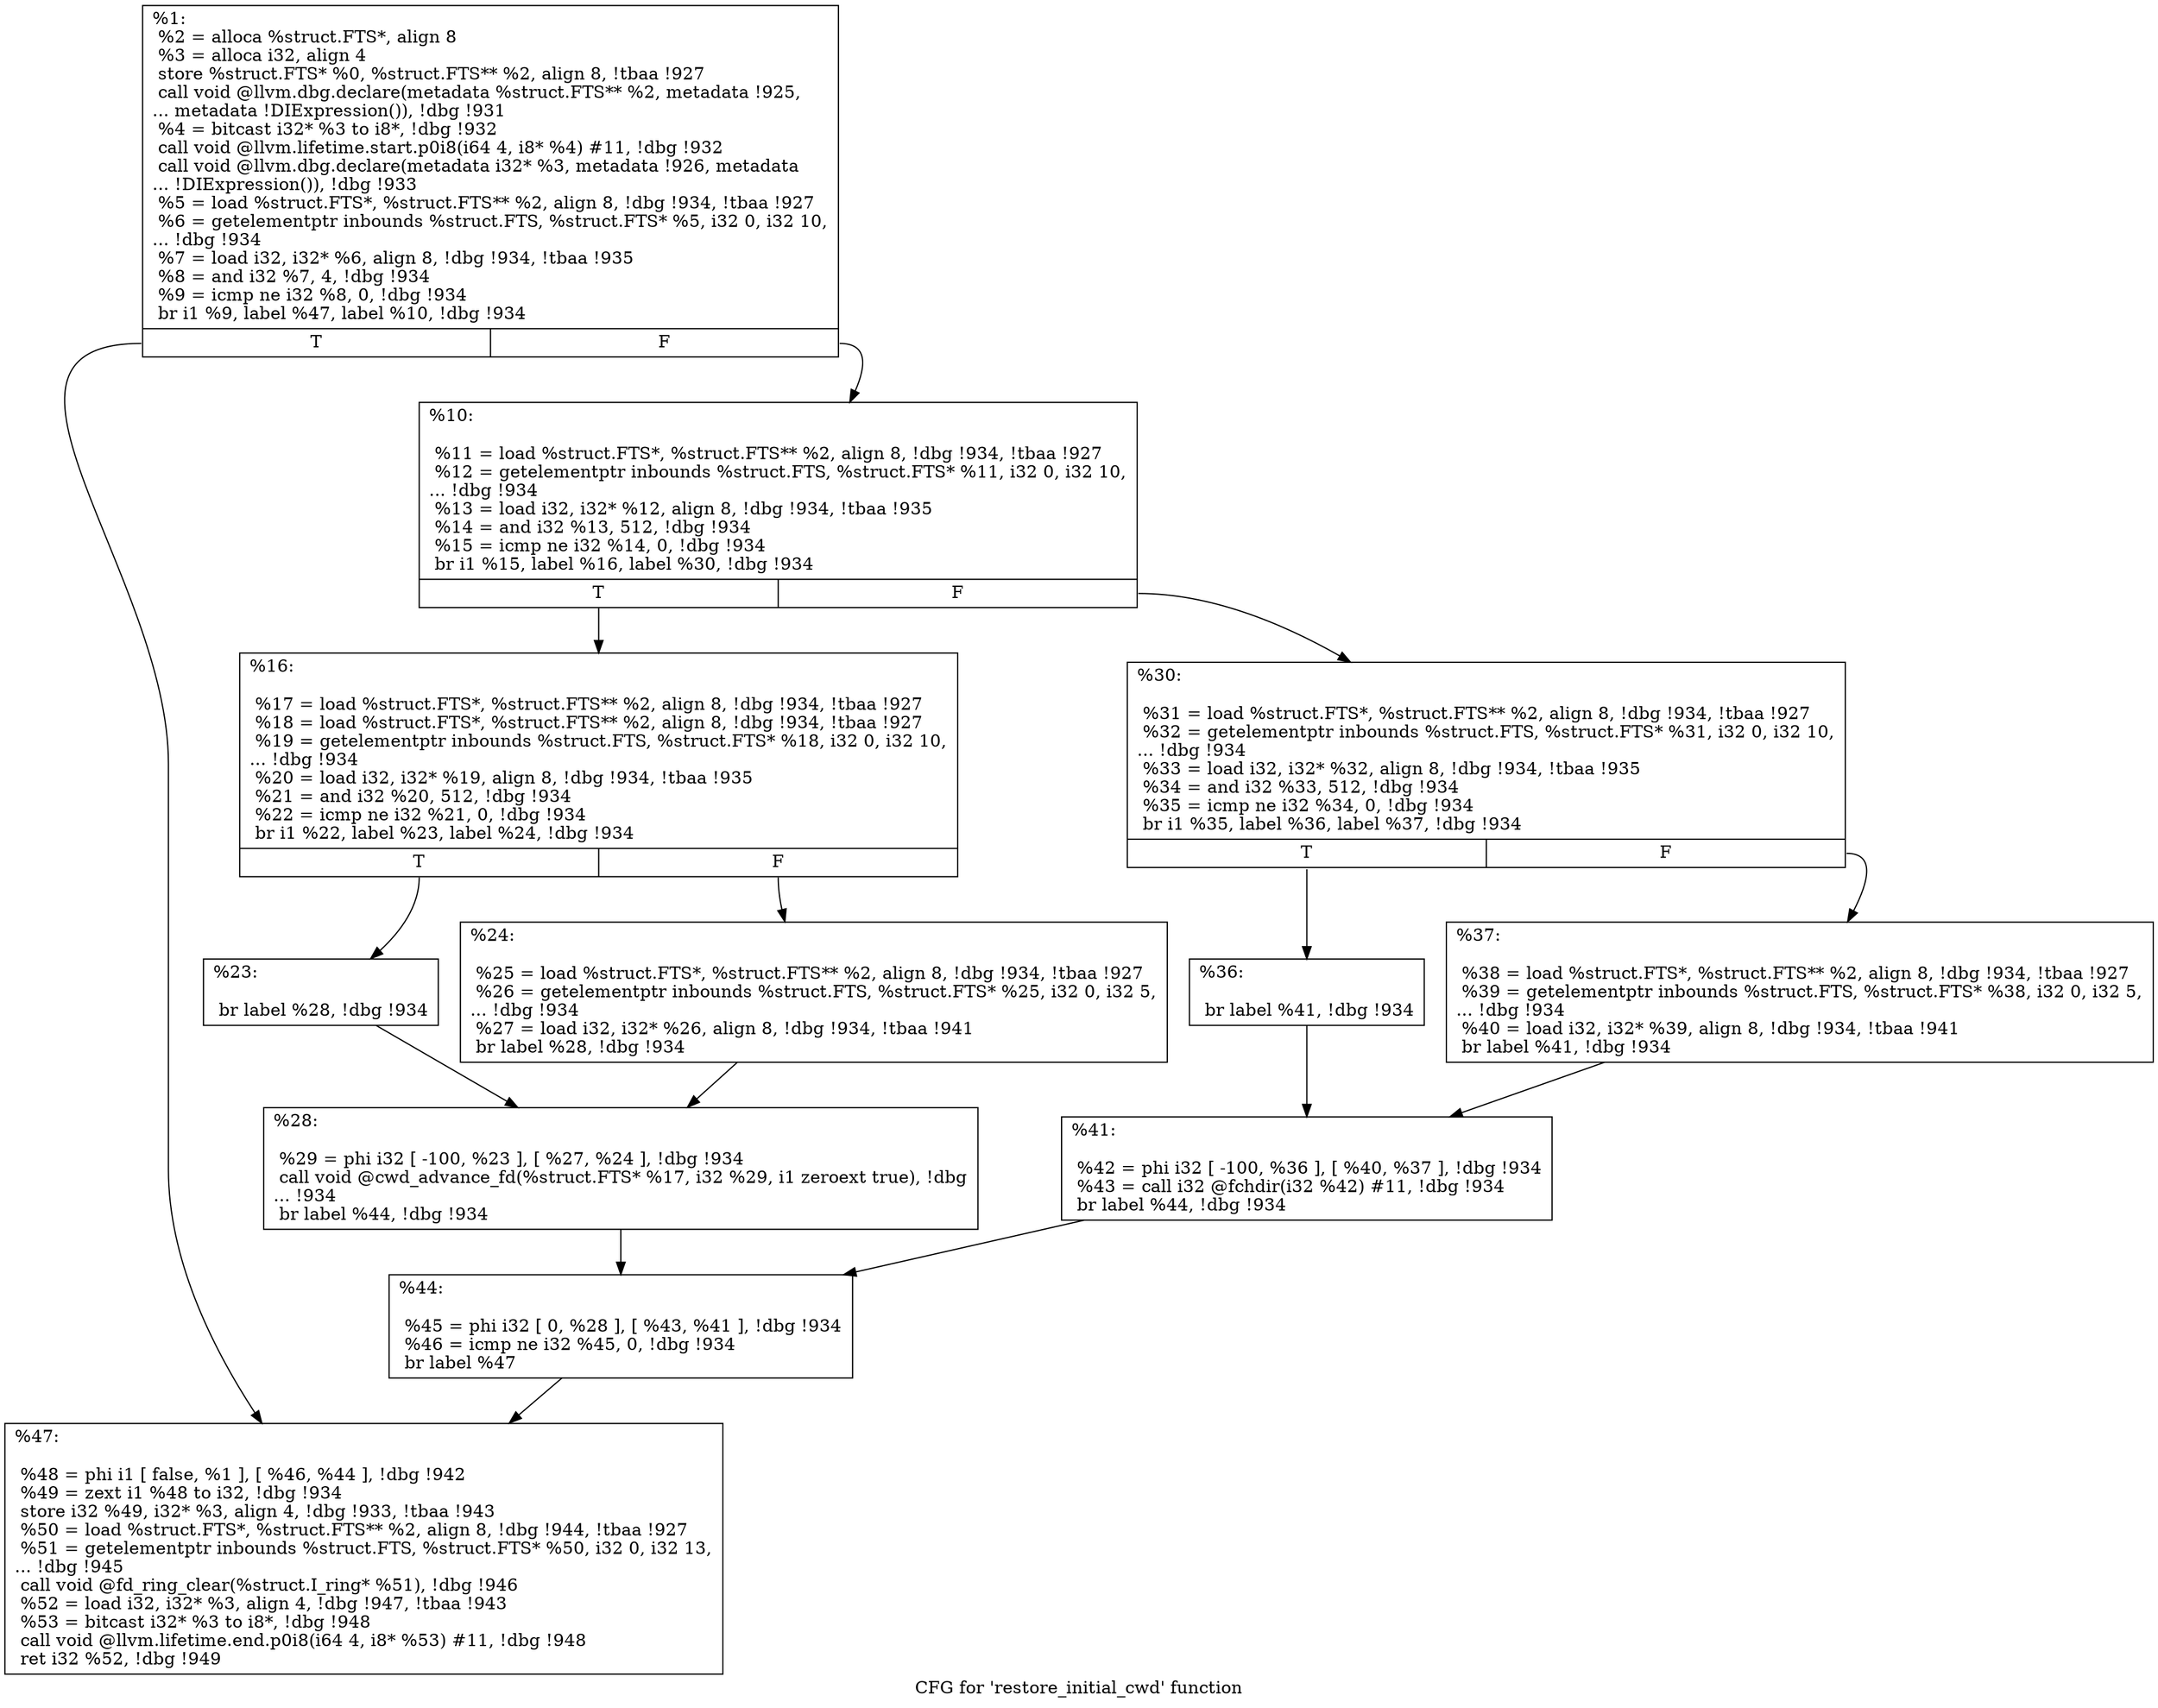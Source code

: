 digraph "CFG for 'restore_initial_cwd' function" {
	label="CFG for 'restore_initial_cwd' function";

	Node0x24385a0 [shape=record,label="{%1:\l  %2 = alloca %struct.FTS*, align 8\l  %3 = alloca i32, align 4\l  store %struct.FTS* %0, %struct.FTS** %2, align 8, !tbaa !927\l  call void @llvm.dbg.declare(metadata %struct.FTS** %2, metadata !925,\l... metadata !DIExpression()), !dbg !931\l  %4 = bitcast i32* %3 to i8*, !dbg !932\l  call void @llvm.lifetime.start.p0i8(i64 4, i8* %4) #11, !dbg !932\l  call void @llvm.dbg.declare(metadata i32* %3, metadata !926, metadata\l... !DIExpression()), !dbg !933\l  %5 = load %struct.FTS*, %struct.FTS** %2, align 8, !dbg !934, !tbaa !927\l  %6 = getelementptr inbounds %struct.FTS, %struct.FTS* %5, i32 0, i32 10,\l... !dbg !934\l  %7 = load i32, i32* %6, align 8, !dbg !934, !tbaa !935\l  %8 = and i32 %7, 4, !dbg !934\l  %9 = icmp ne i32 %8, 0, !dbg !934\l  br i1 %9, label %47, label %10, !dbg !934\l|{<s0>T|<s1>F}}"];
	Node0x24385a0:s0 -> Node0x240df70;
	Node0x24385a0:s1 -> Node0x240dc50;
	Node0x240dc50 [shape=record,label="{%10:\l\l  %11 = load %struct.FTS*, %struct.FTS** %2, align 8, !dbg !934, !tbaa !927\l  %12 = getelementptr inbounds %struct.FTS, %struct.FTS* %11, i32 0, i32 10,\l... !dbg !934\l  %13 = load i32, i32* %12, align 8, !dbg !934, !tbaa !935\l  %14 = and i32 %13, 512, !dbg !934\l  %15 = icmp ne i32 %14, 0, !dbg !934\l  br i1 %15, label %16, label %30, !dbg !934\l|{<s0>T|<s1>F}}"];
	Node0x240dc50:s0 -> Node0x240dca0;
	Node0x240dc50:s1 -> Node0x240dde0;
	Node0x240dca0 [shape=record,label="{%16:\l\l  %17 = load %struct.FTS*, %struct.FTS** %2, align 8, !dbg !934, !tbaa !927\l  %18 = load %struct.FTS*, %struct.FTS** %2, align 8, !dbg !934, !tbaa !927\l  %19 = getelementptr inbounds %struct.FTS, %struct.FTS* %18, i32 0, i32 10,\l... !dbg !934\l  %20 = load i32, i32* %19, align 8, !dbg !934, !tbaa !935\l  %21 = and i32 %20, 512, !dbg !934\l  %22 = icmp ne i32 %21, 0, !dbg !934\l  br i1 %22, label %23, label %24, !dbg !934\l|{<s0>T|<s1>F}}"];
	Node0x240dca0:s0 -> Node0x240dcf0;
	Node0x240dca0:s1 -> Node0x240dd40;
	Node0x240dcf0 [shape=record,label="{%23:\l\l  br label %28, !dbg !934\l}"];
	Node0x240dcf0 -> Node0x240dd90;
	Node0x240dd40 [shape=record,label="{%24:\l\l  %25 = load %struct.FTS*, %struct.FTS** %2, align 8, !dbg !934, !tbaa !927\l  %26 = getelementptr inbounds %struct.FTS, %struct.FTS* %25, i32 0, i32 5,\l... !dbg !934\l  %27 = load i32, i32* %26, align 8, !dbg !934, !tbaa !941\l  br label %28, !dbg !934\l}"];
	Node0x240dd40 -> Node0x240dd90;
	Node0x240dd90 [shape=record,label="{%28:\l\l  %29 = phi i32 [ -100, %23 ], [ %27, %24 ], !dbg !934\l  call void @cwd_advance_fd(%struct.FTS* %17, i32 %29, i1 zeroext true), !dbg\l... !934\l  br label %44, !dbg !934\l}"];
	Node0x240dd90 -> Node0x240df20;
	Node0x240dde0 [shape=record,label="{%30:\l\l  %31 = load %struct.FTS*, %struct.FTS** %2, align 8, !dbg !934, !tbaa !927\l  %32 = getelementptr inbounds %struct.FTS, %struct.FTS* %31, i32 0, i32 10,\l... !dbg !934\l  %33 = load i32, i32* %32, align 8, !dbg !934, !tbaa !935\l  %34 = and i32 %33, 512, !dbg !934\l  %35 = icmp ne i32 %34, 0, !dbg !934\l  br i1 %35, label %36, label %37, !dbg !934\l|{<s0>T|<s1>F}}"];
	Node0x240dde0:s0 -> Node0x240de30;
	Node0x240dde0:s1 -> Node0x240de80;
	Node0x240de30 [shape=record,label="{%36:\l\l  br label %41, !dbg !934\l}"];
	Node0x240de30 -> Node0x240ded0;
	Node0x240de80 [shape=record,label="{%37:\l\l  %38 = load %struct.FTS*, %struct.FTS** %2, align 8, !dbg !934, !tbaa !927\l  %39 = getelementptr inbounds %struct.FTS, %struct.FTS* %38, i32 0, i32 5,\l... !dbg !934\l  %40 = load i32, i32* %39, align 8, !dbg !934, !tbaa !941\l  br label %41, !dbg !934\l}"];
	Node0x240de80 -> Node0x240ded0;
	Node0x240ded0 [shape=record,label="{%41:\l\l  %42 = phi i32 [ -100, %36 ], [ %40, %37 ], !dbg !934\l  %43 = call i32 @fchdir(i32 %42) #11, !dbg !934\l  br label %44, !dbg !934\l}"];
	Node0x240ded0 -> Node0x240df20;
	Node0x240df20 [shape=record,label="{%44:\l\l  %45 = phi i32 [ 0, %28 ], [ %43, %41 ], !dbg !934\l  %46 = icmp ne i32 %45, 0, !dbg !934\l  br label %47\l}"];
	Node0x240df20 -> Node0x240df70;
	Node0x240df70 [shape=record,label="{%47:\l\l  %48 = phi i1 [ false, %1 ], [ %46, %44 ], !dbg !942\l  %49 = zext i1 %48 to i32, !dbg !934\l  store i32 %49, i32* %3, align 4, !dbg !933, !tbaa !943\l  %50 = load %struct.FTS*, %struct.FTS** %2, align 8, !dbg !944, !tbaa !927\l  %51 = getelementptr inbounds %struct.FTS, %struct.FTS* %50, i32 0, i32 13,\l... !dbg !945\l  call void @fd_ring_clear(%struct.I_ring* %51), !dbg !946\l  %52 = load i32, i32* %3, align 4, !dbg !947, !tbaa !943\l  %53 = bitcast i32* %3 to i8*, !dbg !948\l  call void @llvm.lifetime.end.p0i8(i64 4, i8* %53) #11, !dbg !948\l  ret i32 %52, !dbg !949\l}"];
}
